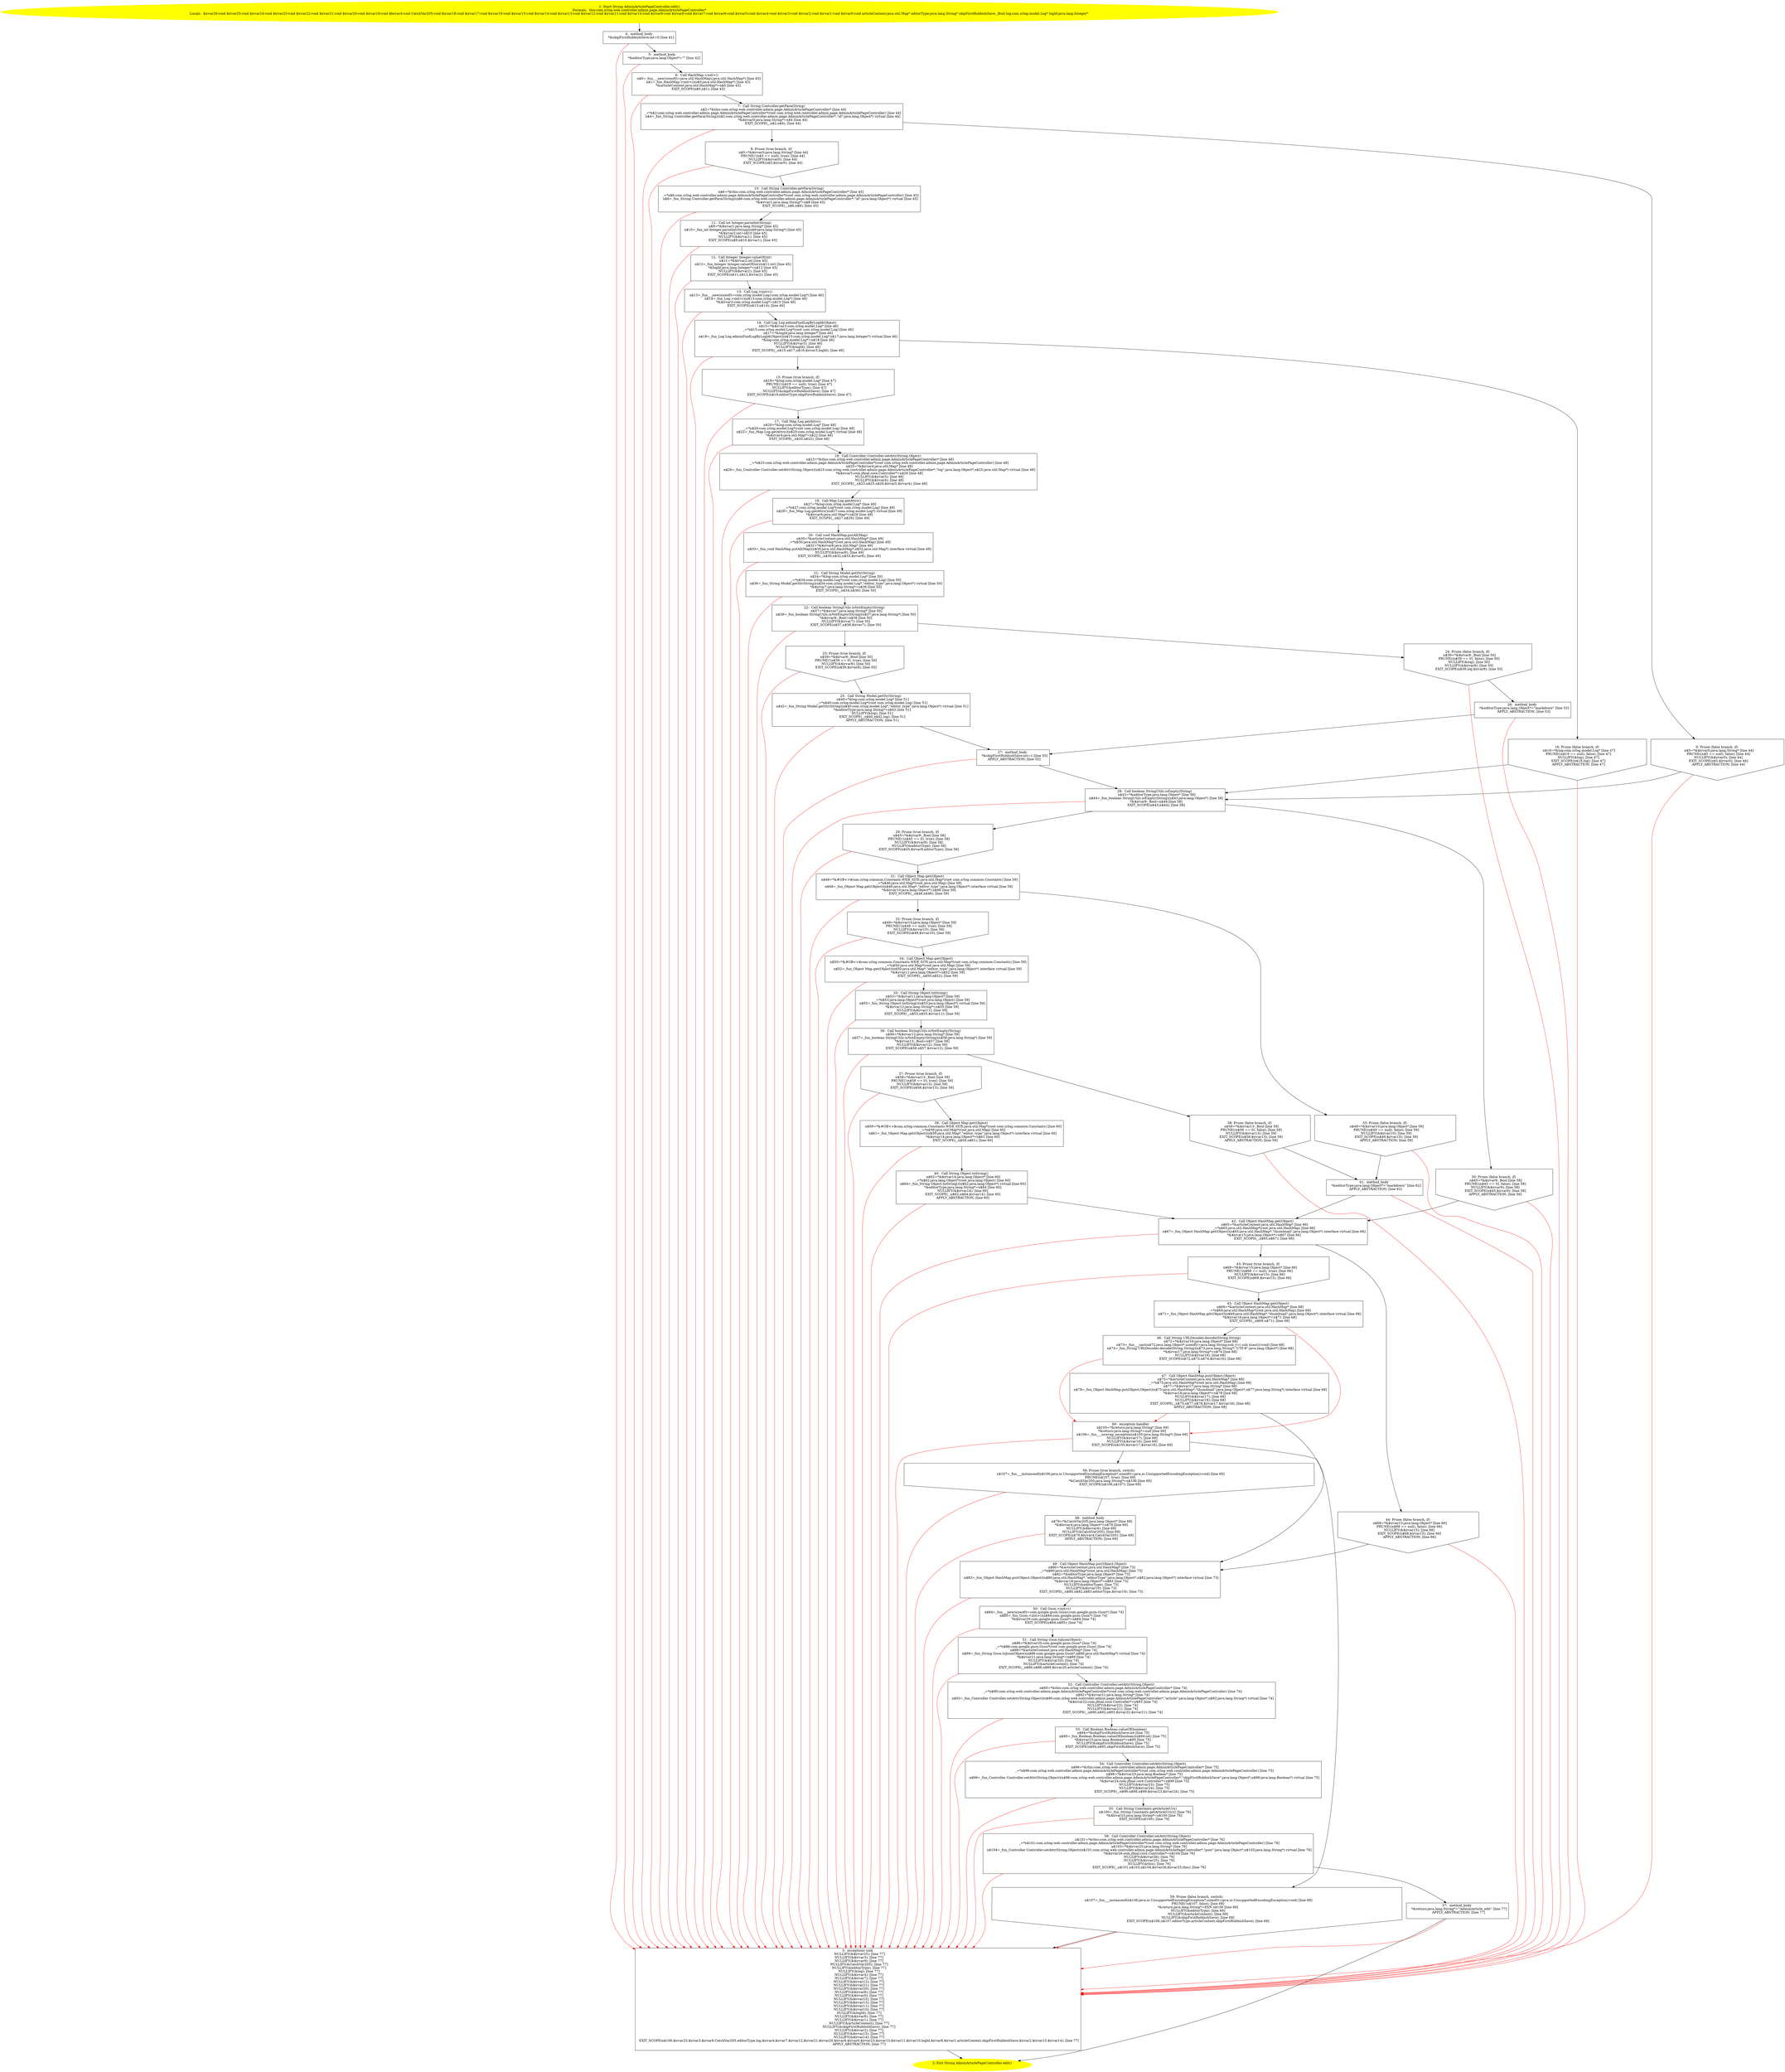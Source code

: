 /* @generated */
digraph cfg {
"com.zrlog.web.controller.admin.page.AdminArticlePageController.edit():java.lang.String.9cccdf09c19c6a0d26ef81f595278d9a_1" [label="1: Start String AdminArticlePageController.edit()\nFormals:  this:com.zrlog.web.controller.admin.page.AdminArticlePageController*\nLocals:  $irvar26:void $irvar25:void $irvar24:void $irvar23:void $irvar22:void $irvar21:void $irvar20:void $irvar19:void $bcvar4:void CatchVar205:void $irvar18:void $irvar17:void $irvar16:void $irvar15:void $irvar14:void $irvar13:void $irvar12:void $irvar11:void $irvar10:void $irvar9:void $irvar8:void $irvar7:void $irvar6:void $irvar5:void $irvar4:void $irvar3:void $irvar2:void $irvar1:void $irvar0:void articleContent:java.util.Map* editorType:java.lang.String* skipFirstRubbishSave:_Bool log:com.zrlog.model.Log* logId:java.lang.Integer* \n  " color=yellow style=filled]
	

	 "com.zrlog.web.controller.admin.page.AdminArticlePageController.edit():java.lang.String.9cccdf09c19c6a0d26ef81f595278d9a_1" -> "com.zrlog.web.controller.admin.page.AdminArticlePageController.edit():java.lang.String.9cccdf09c19c6a0d26ef81f595278d9a_4" ;
"com.zrlog.web.controller.admin.page.AdminArticlePageController.edit():java.lang.String.9cccdf09c19c6a0d26ef81f595278d9a_2" [label="2: Exit String AdminArticlePageController.edit() \n  " color=yellow style=filled]
	

"com.zrlog.web.controller.admin.page.AdminArticlePageController.edit():java.lang.String.9cccdf09c19c6a0d26ef81f595278d9a_3" [label="3:  exceptions sink \n   NULLIFY(&$irvar25); [line 77]\n  NULLIFY(&$irvar3); [line 77]\n  NULLIFY(&$irvar9); [line 77]\n  NULLIFY(&CatchVar205); [line 77]\n  NULLIFY(&editorType); [line 77]\n  NULLIFY(&log); [line 77]\n  NULLIFY(&$irvar4); [line 77]\n  NULLIFY(&$irvar7); [line 77]\n  NULLIFY(&$irvar12); [line 77]\n  NULLIFY(&$irvar21); [line 77]\n  NULLIFY(&$irvar20); [line 77]\n  NULLIFY(&$irvar6); [line 77]\n  NULLIFY(&$irvar0); [line 77]\n  NULLIFY(&$irvar23); [line 77]\n  NULLIFY(&$irvar13); [line 77]\n  NULLIFY(&$irvar11); [line 77]\n  NULLIFY(&$irvar10); [line 77]\n  NULLIFY(&logId); [line 77]\n  NULLIFY(&$irvar8); [line 77]\n  NULLIFY(&$irvar1); [line 77]\n  NULLIFY(&articleContent); [line 77]\n  NULLIFY(&skipFirstRubbishSave); [line 77]\n  NULLIFY(&$irvar2); [line 77]\n  NULLIFY(&$irvar15); [line 77]\n  NULLIFY(&$irvar14); [line 77]\n  EXIT_SCOPE(n$106,$irvar25,$irvar3,$irvar9,CatchVar205,editorType,log,$irvar4,$irvar7,$irvar12,$irvar21,$irvar20,$irvar6,$irvar0,$irvar23,$irvar13,$irvar11,$irvar10,logId,$irvar8,$irvar1,articleContent,skipFirstRubbishSave,$irvar2,$irvar15,$irvar14); [line 77]\n  APPLY_ABSTRACTION; [line 77]\n " shape="box"]
	

	 "com.zrlog.web.controller.admin.page.AdminArticlePageController.edit():java.lang.String.9cccdf09c19c6a0d26ef81f595278d9a_3" -> "com.zrlog.web.controller.admin.page.AdminArticlePageController.edit():java.lang.String.9cccdf09c19c6a0d26ef81f595278d9a_2" ;
"com.zrlog.web.controller.admin.page.AdminArticlePageController.edit():java.lang.String.9cccdf09c19c6a0d26ef81f595278d9a_4" [label="4:  method_body \n   *&skipFirstRubbishSave:int=0 [line 41]\n " shape="box"]
	

	 "com.zrlog.web.controller.admin.page.AdminArticlePageController.edit():java.lang.String.9cccdf09c19c6a0d26ef81f595278d9a_4" -> "com.zrlog.web.controller.admin.page.AdminArticlePageController.edit():java.lang.String.9cccdf09c19c6a0d26ef81f595278d9a_5" ;
	 "com.zrlog.web.controller.admin.page.AdminArticlePageController.edit():java.lang.String.9cccdf09c19c6a0d26ef81f595278d9a_4" -> "com.zrlog.web.controller.admin.page.AdminArticlePageController.edit():java.lang.String.9cccdf09c19c6a0d26ef81f595278d9a_3" [color="red" ];
"com.zrlog.web.controller.admin.page.AdminArticlePageController.edit():java.lang.String.9cccdf09c19c6a0d26ef81f595278d9a_5" [label="5:  method_body \n   *&editorType:java.lang.Object*=\"\" [line 42]\n " shape="box"]
	

	 "com.zrlog.web.controller.admin.page.AdminArticlePageController.edit():java.lang.String.9cccdf09c19c6a0d26ef81f595278d9a_5" -> "com.zrlog.web.controller.admin.page.AdminArticlePageController.edit():java.lang.String.9cccdf09c19c6a0d26ef81f595278d9a_6" ;
	 "com.zrlog.web.controller.admin.page.AdminArticlePageController.edit():java.lang.String.9cccdf09c19c6a0d26ef81f595278d9a_5" -> "com.zrlog.web.controller.admin.page.AdminArticlePageController.edit():java.lang.String.9cccdf09c19c6a0d26ef81f595278d9a_3" [color="red" ];
"com.zrlog.web.controller.admin.page.AdminArticlePageController.edit():java.lang.String.9cccdf09c19c6a0d26ef81f595278d9a_6" [label="6:  Call HashMap.<init>() \n   n$0=_fun___new(sizeof(t=java.util.HashMap):java.util.HashMap*) [line 43]\n  n$1=_fun_HashMap.<init>()(n$0:java.util.HashMap*) [line 43]\n  *&articleContent:java.util.HashMap*=n$0 [line 43]\n  EXIT_SCOPE(n$0,n$1); [line 43]\n " shape="box"]
	

	 "com.zrlog.web.controller.admin.page.AdminArticlePageController.edit():java.lang.String.9cccdf09c19c6a0d26ef81f595278d9a_6" -> "com.zrlog.web.controller.admin.page.AdminArticlePageController.edit():java.lang.String.9cccdf09c19c6a0d26ef81f595278d9a_7" ;
	 "com.zrlog.web.controller.admin.page.AdminArticlePageController.edit():java.lang.String.9cccdf09c19c6a0d26ef81f595278d9a_6" -> "com.zrlog.web.controller.admin.page.AdminArticlePageController.edit():java.lang.String.9cccdf09c19c6a0d26ef81f595278d9a_3" [color="red" ];
"com.zrlog.web.controller.admin.page.AdminArticlePageController.edit():java.lang.String.9cccdf09c19c6a0d26ef81f595278d9a_7" [label="7:  Call String Controller.getPara(String) \n   n$2=*&this:com.zrlog.web.controller.admin.page.AdminArticlePageController* [line 44]\n  _=*n$2:com.zrlog.web.controller.admin.page.AdminArticlePageController*(root com.zrlog.web.controller.admin.page.AdminArticlePageController) [line 44]\n  n$4=_fun_String Controller.getPara(String)(n$2:com.zrlog.web.controller.admin.page.AdminArticlePageController*,\"id\":java.lang.Object*) virtual [line 44]\n  *&$irvar0:java.lang.String*=n$4 [line 44]\n  EXIT_SCOPE(_,n$2,n$4); [line 44]\n " shape="box"]
	

	 "com.zrlog.web.controller.admin.page.AdminArticlePageController.edit():java.lang.String.9cccdf09c19c6a0d26ef81f595278d9a_7" -> "com.zrlog.web.controller.admin.page.AdminArticlePageController.edit():java.lang.String.9cccdf09c19c6a0d26ef81f595278d9a_8" ;
	 "com.zrlog.web.controller.admin.page.AdminArticlePageController.edit():java.lang.String.9cccdf09c19c6a0d26ef81f595278d9a_7" -> "com.zrlog.web.controller.admin.page.AdminArticlePageController.edit():java.lang.String.9cccdf09c19c6a0d26ef81f595278d9a_9" ;
	 "com.zrlog.web.controller.admin.page.AdminArticlePageController.edit():java.lang.String.9cccdf09c19c6a0d26ef81f595278d9a_7" -> "com.zrlog.web.controller.admin.page.AdminArticlePageController.edit():java.lang.String.9cccdf09c19c6a0d26ef81f595278d9a_3" [color="red" ];
"com.zrlog.web.controller.admin.page.AdminArticlePageController.edit():java.lang.String.9cccdf09c19c6a0d26ef81f595278d9a_8" [label="8: Prune (true branch, if) \n   n$5=*&$irvar0:java.lang.String* [line 44]\n  PRUNE(!(n$5 == null), true); [line 44]\n  NULLIFY(&$irvar0); [line 44]\n  EXIT_SCOPE(n$5,$irvar0); [line 44]\n " shape="invhouse"]
	

	 "com.zrlog.web.controller.admin.page.AdminArticlePageController.edit():java.lang.String.9cccdf09c19c6a0d26ef81f595278d9a_8" -> "com.zrlog.web.controller.admin.page.AdminArticlePageController.edit():java.lang.String.9cccdf09c19c6a0d26ef81f595278d9a_10" ;
	 "com.zrlog.web.controller.admin.page.AdminArticlePageController.edit():java.lang.String.9cccdf09c19c6a0d26ef81f595278d9a_8" -> "com.zrlog.web.controller.admin.page.AdminArticlePageController.edit():java.lang.String.9cccdf09c19c6a0d26ef81f595278d9a_3" [color="red" ];
"com.zrlog.web.controller.admin.page.AdminArticlePageController.edit():java.lang.String.9cccdf09c19c6a0d26ef81f595278d9a_9" [label="9: Prune (false branch, if) \n   n$5=*&$irvar0:java.lang.String* [line 44]\n  PRUNE((n$5 == null), false); [line 44]\n  NULLIFY(&$irvar0); [line 44]\n  EXIT_SCOPE(n$5,$irvar0); [line 44]\n  APPLY_ABSTRACTION; [line 44]\n " shape="invhouse"]
	

	 "com.zrlog.web.controller.admin.page.AdminArticlePageController.edit():java.lang.String.9cccdf09c19c6a0d26ef81f595278d9a_9" -> "com.zrlog.web.controller.admin.page.AdminArticlePageController.edit():java.lang.String.9cccdf09c19c6a0d26ef81f595278d9a_28" ;
	 "com.zrlog.web.controller.admin.page.AdminArticlePageController.edit():java.lang.String.9cccdf09c19c6a0d26ef81f595278d9a_9" -> "com.zrlog.web.controller.admin.page.AdminArticlePageController.edit():java.lang.String.9cccdf09c19c6a0d26ef81f595278d9a_3" [color="red" ];
"com.zrlog.web.controller.admin.page.AdminArticlePageController.edit():java.lang.String.9cccdf09c19c6a0d26ef81f595278d9a_10" [label="10:  Call String Controller.getPara(String) \n   n$6=*&this:com.zrlog.web.controller.admin.page.AdminArticlePageController* [line 45]\n  _=*n$6:com.zrlog.web.controller.admin.page.AdminArticlePageController*(root com.zrlog.web.controller.admin.page.AdminArticlePageController) [line 45]\n  n$8=_fun_String Controller.getPara(String)(n$6:com.zrlog.web.controller.admin.page.AdminArticlePageController*,\"id\":java.lang.Object*) virtual [line 45]\n  *&$irvar1:java.lang.String*=n$8 [line 45]\n  EXIT_SCOPE(_,n$6,n$8); [line 45]\n " shape="box"]
	

	 "com.zrlog.web.controller.admin.page.AdminArticlePageController.edit():java.lang.String.9cccdf09c19c6a0d26ef81f595278d9a_10" -> "com.zrlog.web.controller.admin.page.AdminArticlePageController.edit():java.lang.String.9cccdf09c19c6a0d26ef81f595278d9a_11" ;
	 "com.zrlog.web.controller.admin.page.AdminArticlePageController.edit():java.lang.String.9cccdf09c19c6a0d26ef81f595278d9a_10" -> "com.zrlog.web.controller.admin.page.AdminArticlePageController.edit():java.lang.String.9cccdf09c19c6a0d26ef81f595278d9a_3" [color="red" ];
"com.zrlog.web.controller.admin.page.AdminArticlePageController.edit():java.lang.String.9cccdf09c19c6a0d26ef81f595278d9a_11" [label="11:  Call int Integer.parseInt(String) \n   n$9=*&$irvar1:java.lang.String* [line 45]\n  n$10=_fun_int Integer.parseInt(String)(n$9:java.lang.String*) [line 45]\n  *&$irvar2:int=n$10 [line 45]\n  NULLIFY(&$irvar1); [line 45]\n  EXIT_SCOPE(n$9,n$10,$irvar1); [line 45]\n " shape="box"]
	

	 "com.zrlog.web.controller.admin.page.AdminArticlePageController.edit():java.lang.String.9cccdf09c19c6a0d26ef81f595278d9a_11" -> "com.zrlog.web.controller.admin.page.AdminArticlePageController.edit():java.lang.String.9cccdf09c19c6a0d26ef81f595278d9a_12" ;
	 "com.zrlog.web.controller.admin.page.AdminArticlePageController.edit():java.lang.String.9cccdf09c19c6a0d26ef81f595278d9a_11" -> "com.zrlog.web.controller.admin.page.AdminArticlePageController.edit():java.lang.String.9cccdf09c19c6a0d26ef81f595278d9a_3" [color="red" ];
"com.zrlog.web.controller.admin.page.AdminArticlePageController.edit():java.lang.String.9cccdf09c19c6a0d26ef81f595278d9a_12" [label="12:  Call Integer Integer.valueOf(int) \n   n$11=*&$irvar2:int [line 45]\n  n$12=_fun_Integer Integer.valueOf(int)(n$11:int) [line 45]\n  *&logId:java.lang.Integer*=n$12 [line 45]\n  NULLIFY(&$irvar2); [line 45]\n  EXIT_SCOPE(n$11,n$12,$irvar2); [line 45]\n " shape="box"]
	

	 "com.zrlog.web.controller.admin.page.AdminArticlePageController.edit():java.lang.String.9cccdf09c19c6a0d26ef81f595278d9a_12" -> "com.zrlog.web.controller.admin.page.AdminArticlePageController.edit():java.lang.String.9cccdf09c19c6a0d26ef81f595278d9a_13" ;
	 "com.zrlog.web.controller.admin.page.AdminArticlePageController.edit():java.lang.String.9cccdf09c19c6a0d26ef81f595278d9a_12" -> "com.zrlog.web.controller.admin.page.AdminArticlePageController.edit():java.lang.String.9cccdf09c19c6a0d26ef81f595278d9a_3" [color="red" ];
"com.zrlog.web.controller.admin.page.AdminArticlePageController.edit():java.lang.String.9cccdf09c19c6a0d26ef81f595278d9a_13" [label="13:  Call Log.<init>() \n   n$13=_fun___new(sizeof(t=com.zrlog.model.Log):com.zrlog.model.Log*) [line 46]\n  n$14=_fun_Log.<init>()(n$13:com.zrlog.model.Log*) [line 46]\n  *&$irvar3:com.zrlog.model.Log*=n$13 [line 46]\n  EXIT_SCOPE(n$13,n$14); [line 46]\n " shape="box"]
	

	 "com.zrlog.web.controller.admin.page.AdminArticlePageController.edit():java.lang.String.9cccdf09c19c6a0d26ef81f595278d9a_13" -> "com.zrlog.web.controller.admin.page.AdminArticlePageController.edit():java.lang.String.9cccdf09c19c6a0d26ef81f595278d9a_14" ;
	 "com.zrlog.web.controller.admin.page.AdminArticlePageController.edit():java.lang.String.9cccdf09c19c6a0d26ef81f595278d9a_13" -> "com.zrlog.web.controller.admin.page.AdminArticlePageController.edit():java.lang.String.9cccdf09c19c6a0d26ef81f595278d9a_3" [color="red" ];
"com.zrlog.web.controller.admin.page.AdminArticlePageController.edit():java.lang.String.9cccdf09c19c6a0d26ef81f595278d9a_14" [label="14:  Call Log Log.adminFindLogByLogId(Object) \n   n$15=*&$irvar3:com.zrlog.model.Log* [line 46]\n  _=*n$15:com.zrlog.model.Log*(root com.zrlog.model.Log) [line 46]\n  n$17=*&logId:java.lang.Integer* [line 46]\n  n$18=_fun_Log Log.adminFindLogByLogId(Object)(n$15:com.zrlog.model.Log*,n$17:java.lang.Integer*) virtual [line 46]\n  *&log:com.zrlog.model.Log*=n$18 [line 46]\n  NULLIFY(&$irvar3); [line 46]\n  NULLIFY(&logId); [line 46]\n  EXIT_SCOPE(_,n$15,n$17,n$18,$irvar3,logId); [line 46]\n " shape="box"]
	

	 "com.zrlog.web.controller.admin.page.AdminArticlePageController.edit():java.lang.String.9cccdf09c19c6a0d26ef81f595278d9a_14" -> "com.zrlog.web.controller.admin.page.AdminArticlePageController.edit():java.lang.String.9cccdf09c19c6a0d26ef81f595278d9a_15" ;
	 "com.zrlog.web.controller.admin.page.AdminArticlePageController.edit():java.lang.String.9cccdf09c19c6a0d26ef81f595278d9a_14" -> "com.zrlog.web.controller.admin.page.AdminArticlePageController.edit():java.lang.String.9cccdf09c19c6a0d26ef81f595278d9a_16" ;
	 "com.zrlog.web.controller.admin.page.AdminArticlePageController.edit():java.lang.String.9cccdf09c19c6a0d26ef81f595278d9a_14" -> "com.zrlog.web.controller.admin.page.AdminArticlePageController.edit():java.lang.String.9cccdf09c19c6a0d26ef81f595278d9a_3" [color="red" ];
"com.zrlog.web.controller.admin.page.AdminArticlePageController.edit():java.lang.String.9cccdf09c19c6a0d26ef81f595278d9a_15" [label="15: Prune (true branch, if) \n   n$19=*&log:com.zrlog.model.Log* [line 47]\n  PRUNE(!(n$19 == null), true); [line 47]\n  NULLIFY(&editorType); [line 47]\n  NULLIFY(&skipFirstRubbishSave); [line 47]\n  EXIT_SCOPE(n$19,editorType,skipFirstRubbishSave); [line 47]\n " shape="invhouse"]
	

	 "com.zrlog.web.controller.admin.page.AdminArticlePageController.edit():java.lang.String.9cccdf09c19c6a0d26ef81f595278d9a_15" -> "com.zrlog.web.controller.admin.page.AdminArticlePageController.edit():java.lang.String.9cccdf09c19c6a0d26ef81f595278d9a_17" ;
	 "com.zrlog.web.controller.admin.page.AdminArticlePageController.edit():java.lang.String.9cccdf09c19c6a0d26ef81f595278d9a_15" -> "com.zrlog.web.controller.admin.page.AdminArticlePageController.edit():java.lang.String.9cccdf09c19c6a0d26ef81f595278d9a_3" [color="red" ];
"com.zrlog.web.controller.admin.page.AdminArticlePageController.edit():java.lang.String.9cccdf09c19c6a0d26ef81f595278d9a_16" [label="16: Prune (false branch, if) \n   n$19=*&log:com.zrlog.model.Log* [line 47]\n  PRUNE((n$19 == null), false); [line 47]\n  NULLIFY(&log); [line 47]\n  EXIT_SCOPE(n$19,log); [line 47]\n  APPLY_ABSTRACTION; [line 47]\n " shape="invhouse"]
	

	 "com.zrlog.web.controller.admin.page.AdminArticlePageController.edit():java.lang.String.9cccdf09c19c6a0d26ef81f595278d9a_16" -> "com.zrlog.web.controller.admin.page.AdminArticlePageController.edit():java.lang.String.9cccdf09c19c6a0d26ef81f595278d9a_28" ;
	 "com.zrlog.web.controller.admin.page.AdminArticlePageController.edit():java.lang.String.9cccdf09c19c6a0d26ef81f595278d9a_16" -> "com.zrlog.web.controller.admin.page.AdminArticlePageController.edit():java.lang.String.9cccdf09c19c6a0d26ef81f595278d9a_3" [color="red" ];
"com.zrlog.web.controller.admin.page.AdminArticlePageController.edit():java.lang.String.9cccdf09c19c6a0d26ef81f595278d9a_17" [label="17:  Call Map Log.getAttrs() \n   n$20=*&log:com.zrlog.model.Log* [line 48]\n  _=*n$20:com.zrlog.model.Log*(root com.zrlog.model.Log) [line 48]\n  n$22=_fun_Map Log.getAttrs()(n$20:com.zrlog.model.Log*) virtual [line 48]\n  *&$irvar4:java.util.Map*=n$22 [line 48]\n  EXIT_SCOPE(_,n$20,n$22); [line 48]\n " shape="box"]
	

	 "com.zrlog.web.controller.admin.page.AdminArticlePageController.edit():java.lang.String.9cccdf09c19c6a0d26ef81f595278d9a_17" -> "com.zrlog.web.controller.admin.page.AdminArticlePageController.edit():java.lang.String.9cccdf09c19c6a0d26ef81f595278d9a_18" ;
	 "com.zrlog.web.controller.admin.page.AdminArticlePageController.edit():java.lang.String.9cccdf09c19c6a0d26ef81f595278d9a_17" -> "com.zrlog.web.controller.admin.page.AdminArticlePageController.edit():java.lang.String.9cccdf09c19c6a0d26ef81f595278d9a_3" [color="red" ];
"com.zrlog.web.controller.admin.page.AdminArticlePageController.edit():java.lang.String.9cccdf09c19c6a0d26ef81f595278d9a_18" [label="18:  Call Controller Controller.setAttr(String,Object) \n   n$23=*&this:com.zrlog.web.controller.admin.page.AdminArticlePageController* [line 48]\n  _=*n$23:com.zrlog.web.controller.admin.page.AdminArticlePageController*(root com.zrlog.web.controller.admin.page.AdminArticlePageController) [line 48]\n  n$25=*&$irvar4:java.util.Map* [line 48]\n  n$26=_fun_Controller Controller.setAttr(String,Object)(n$23:com.zrlog.web.controller.admin.page.AdminArticlePageController*,\"log\":java.lang.Object*,n$25:java.util.Map*) virtual [line 48]\n  *&$irvar5:com.jfinal.core.Controller*=n$26 [line 48]\n  NULLIFY(&$irvar5); [line 48]\n  NULLIFY(&$irvar4); [line 48]\n  EXIT_SCOPE(_,n$23,n$25,n$26,$irvar5,$irvar4); [line 48]\n " shape="box"]
	

	 "com.zrlog.web.controller.admin.page.AdminArticlePageController.edit():java.lang.String.9cccdf09c19c6a0d26ef81f595278d9a_18" -> "com.zrlog.web.controller.admin.page.AdminArticlePageController.edit():java.lang.String.9cccdf09c19c6a0d26ef81f595278d9a_19" ;
	 "com.zrlog.web.controller.admin.page.AdminArticlePageController.edit():java.lang.String.9cccdf09c19c6a0d26ef81f595278d9a_18" -> "com.zrlog.web.controller.admin.page.AdminArticlePageController.edit():java.lang.String.9cccdf09c19c6a0d26ef81f595278d9a_3" [color="red" ];
"com.zrlog.web.controller.admin.page.AdminArticlePageController.edit():java.lang.String.9cccdf09c19c6a0d26ef81f595278d9a_19" [label="19:  Call Map Log.getAttrs() \n   n$27=*&log:com.zrlog.model.Log* [line 49]\n  _=*n$27:com.zrlog.model.Log*(root com.zrlog.model.Log) [line 49]\n  n$29=_fun_Map Log.getAttrs()(n$27:com.zrlog.model.Log*) virtual [line 49]\n  *&$irvar6:java.util.Map*=n$29 [line 49]\n  EXIT_SCOPE(_,n$27,n$29); [line 49]\n " shape="box"]
	

	 "com.zrlog.web.controller.admin.page.AdminArticlePageController.edit():java.lang.String.9cccdf09c19c6a0d26ef81f595278d9a_19" -> "com.zrlog.web.controller.admin.page.AdminArticlePageController.edit():java.lang.String.9cccdf09c19c6a0d26ef81f595278d9a_20" ;
	 "com.zrlog.web.controller.admin.page.AdminArticlePageController.edit():java.lang.String.9cccdf09c19c6a0d26ef81f595278d9a_19" -> "com.zrlog.web.controller.admin.page.AdminArticlePageController.edit():java.lang.String.9cccdf09c19c6a0d26ef81f595278d9a_3" [color="red" ];
"com.zrlog.web.controller.admin.page.AdminArticlePageController.edit():java.lang.String.9cccdf09c19c6a0d26ef81f595278d9a_20" [label="20:  Call void HashMap.putAll(Map) \n   n$30=*&articleContent:java.util.HashMap* [line 49]\n  _=*n$30:java.util.HashMap*(root java.util.HashMap) [line 49]\n  n$32=*&$irvar6:java.util.Map* [line 49]\n  n$33=_fun_void HashMap.putAll(Map)(n$30:java.util.HashMap*,n$32:java.util.Map*) interface virtual [line 49]\n  NULLIFY(&$irvar6); [line 49]\n  EXIT_SCOPE(_,n$30,n$32,n$33,$irvar6); [line 49]\n " shape="box"]
	

	 "com.zrlog.web.controller.admin.page.AdminArticlePageController.edit():java.lang.String.9cccdf09c19c6a0d26ef81f595278d9a_20" -> "com.zrlog.web.controller.admin.page.AdminArticlePageController.edit():java.lang.String.9cccdf09c19c6a0d26ef81f595278d9a_21" ;
	 "com.zrlog.web.controller.admin.page.AdminArticlePageController.edit():java.lang.String.9cccdf09c19c6a0d26ef81f595278d9a_20" -> "com.zrlog.web.controller.admin.page.AdminArticlePageController.edit():java.lang.String.9cccdf09c19c6a0d26ef81f595278d9a_3" [color="red" ];
"com.zrlog.web.controller.admin.page.AdminArticlePageController.edit():java.lang.String.9cccdf09c19c6a0d26ef81f595278d9a_21" [label="21:  Call String Model.getStr(String) \n   n$34=*&log:com.zrlog.model.Log* [line 50]\n  _=*n$34:com.zrlog.model.Log*(root com.zrlog.model.Log) [line 50]\n  n$36=_fun_String Model.getStr(String)(n$34:com.zrlog.model.Log*,\"editor_type\":java.lang.Object*) virtual [line 50]\n  *&$irvar7:java.lang.String*=n$36 [line 50]\n  EXIT_SCOPE(_,n$34,n$36); [line 50]\n " shape="box"]
	

	 "com.zrlog.web.controller.admin.page.AdminArticlePageController.edit():java.lang.String.9cccdf09c19c6a0d26ef81f595278d9a_21" -> "com.zrlog.web.controller.admin.page.AdminArticlePageController.edit():java.lang.String.9cccdf09c19c6a0d26ef81f595278d9a_22" ;
	 "com.zrlog.web.controller.admin.page.AdminArticlePageController.edit():java.lang.String.9cccdf09c19c6a0d26ef81f595278d9a_21" -> "com.zrlog.web.controller.admin.page.AdminArticlePageController.edit():java.lang.String.9cccdf09c19c6a0d26ef81f595278d9a_3" [color="red" ];
"com.zrlog.web.controller.admin.page.AdminArticlePageController.edit():java.lang.String.9cccdf09c19c6a0d26ef81f595278d9a_22" [label="22:  Call boolean StringUtils.isNotEmpty(String) \n   n$37=*&$irvar7:java.lang.String* [line 50]\n  n$38=_fun_boolean StringUtils.isNotEmpty(String)(n$37:java.lang.String*) [line 50]\n  *&$irvar8:_Bool=n$38 [line 50]\n  NULLIFY(&$irvar7); [line 50]\n  EXIT_SCOPE(n$37,n$38,$irvar7); [line 50]\n " shape="box"]
	

	 "com.zrlog.web.controller.admin.page.AdminArticlePageController.edit():java.lang.String.9cccdf09c19c6a0d26ef81f595278d9a_22" -> "com.zrlog.web.controller.admin.page.AdminArticlePageController.edit():java.lang.String.9cccdf09c19c6a0d26ef81f595278d9a_23" ;
	 "com.zrlog.web.controller.admin.page.AdminArticlePageController.edit():java.lang.String.9cccdf09c19c6a0d26ef81f595278d9a_22" -> "com.zrlog.web.controller.admin.page.AdminArticlePageController.edit():java.lang.String.9cccdf09c19c6a0d26ef81f595278d9a_24" ;
	 "com.zrlog.web.controller.admin.page.AdminArticlePageController.edit():java.lang.String.9cccdf09c19c6a0d26ef81f595278d9a_22" -> "com.zrlog.web.controller.admin.page.AdminArticlePageController.edit():java.lang.String.9cccdf09c19c6a0d26ef81f595278d9a_3" [color="red" ];
"com.zrlog.web.controller.admin.page.AdminArticlePageController.edit():java.lang.String.9cccdf09c19c6a0d26ef81f595278d9a_23" [label="23: Prune (true branch, if) \n   n$39=*&$irvar8:_Bool [line 50]\n  PRUNE(!(n$39 == 0), true); [line 50]\n  NULLIFY(&$irvar8); [line 50]\n  EXIT_SCOPE(n$39,$irvar8); [line 50]\n " shape="invhouse"]
	

	 "com.zrlog.web.controller.admin.page.AdminArticlePageController.edit():java.lang.String.9cccdf09c19c6a0d26ef81f595278d9a_23" -> "com.zrlog.web.controller.admin.page.AdminArticlePageController.edit():java.lang.String.9cccdf09c19c6a0d26ef81f595278d9a_25" ;
	 "com.zrlog.web.controller.admin.page.AdminArticlePageController.edit():java.lang.String.9cccdf09c19c6a0d26ef81f595278d9a_23" -> "com.zrlog.web.controller.admin.page.AdminArticlePageController.edit():java.lang.String.9cccdf09c19c6a0d26ef81f595278d9a_3" [color="red" ];
"com.zrlog.web.controller.admin.page.AdminArticlePageController.edit():java.lang.String.9cccdf09c19c6a0d26ef81f595278d9a_24" [label="24: Prune (false branch, if) \n   n$39=*&$irvar8:_Bool [line 50]\n  PRUNE((n$39 == 0), false); [line 50]\n  NULLIFY(&log); [line 50]\n  NULLIFY(&$irvar8); [line 50]\n  EXIT_SCOPE(n$39,log,$irvar8); [line 50]\n " shape="invhouse"]
	

	 "com.zrlog.web.controller.admin.page.AdminArticlePageController.edit():java.lang.String.9cccdf09c19c6a0d26ef81f595278d9a_24" -> "com.zrlog.web.controller.admin.page.AdminArticlePageController.edit():java.lang.String.9cccdf09c19c6a0d26ef81f595278d9a_26" ;
	 "com.zrlog.web.controller.admin.page.AdminArticlePageController.edit():java.lang.String.9cccdf09c19c6a0d26ef81f595278d9a_24" -> "com.zrlog.web.controller.admin.page.AdminArticlePageController.edit():java.lang.String.9cccdf09c19c6a0d26ef81f595278d9a_3" [color="red" ];
"com.zrlog.web.controller.admin.page.AdminArticlePageController.edit():java.lang.String.9cccdf09c19c6a0d26ef81f595278d9a_25" [label="25:  Call String Model.getStr(String) \n   n$40=*&log:com.zrlog.model.Log* [line 51]\n  _=*n$40:com.zrlog.model.Log*(root com.zrlog.model.Log) [line 51]\n  n$42=_fun_String Model.getStr(String)(n$40:com.zrlog.model.Log*,\"editor_type\":java.lang.Object*) virtual [line 51]\n  *&editorType:java.lang.String*=n$42 [line 51]\n  NULLIFY(&log); [line 51]\n  EXIT_SCOPE(_,n$40,n$42,log); [line 51]\n  APPLY_ABSTRACTION; [line 51]\n " shape="box"]
	

	 "com.zrlog.web.controller.admin.page.AdminArticlePageController.edit():java.lang.String.9cccdf09c19c6a0d26ef81f595278d9a_25" -> "com.zrlog.web.controller.admin.page.AdminArticlePageController.edit():java.lang.String.9cccdf09c19c6a0d26ef81f595278d9a_27" ;
	 "com.zrlog.web.controller.admin.page.AdminArticlePageController.edit():java.lang.String.9cccdf09c19c6a0d26ef81f595278d9a_25" -> "com.zrlog.web.controller.admin.page.AdminArticlePageController.edit():java.lang.String.9cccdf09c19c6a0d26ef81f595278d9a_3" [color="red" ];
"com.zrlog.web.controller.admin.page.AdminArticlePageController.edit():java.lang.String.9cccdf09c19c6a0d26ef81f595278d9a_26" [label="26:  method_body \n   *&editorType:java.lang.Object*=\"markdown\" [line 53]\n  APPLY_ABSTRACTION; [line 53]\n " shape="box"]
	

	 "com.zrlog.web.controller.admin.page.AdminArticlePageController.edit():java.lang.String.9cccdf09c19c6a0d26ef81f595278d9a_26" -> "com.zrlog.web.controller.admin.page.AdminArticlePageController.edit():java.lang.String.9cccdf09c19c6a0d26ef81f595278d9a_27" ;
	 "com.zrlog.web.controller.admin.page.AdminArticlePageController.edit():java.lang.String.9cccdf09c19c6a0d26ef81f595278d9a_26" -> "com.zrlog.web.controller.admin.page.AdminArticlePageController.edit():java.lang.String.9cccdf09c19c6a0d26ef81f595278d9a_3" [color="red" ];
"com.zrlog.web.controller.admin.page.AdminArticlePageController.edit():java.lang.String.9cccdf09c19c6a0d26ef81f595278d9a_27" [label="27:  method_body \n   *&skipFirstRubbishSave:int=1 [line 55]\n  APPLY_ABSTRACTION; [line 55]\n " shape="box"]
	

	 "com.zrlog.web.controller.admin.page.AdminArticlePageController.edit():java.lang.String.9cccdf09c19c6a0d26ef81f595278d9a_27" -> "com.zrlog.web.controller.admin.page.AdminArticlePageController.edit():java.lang.String.9cccdf09c19c6a0d26ef81f595278d9a_28" ;
	 "com.zrlog.web.controller.admin.page.AdminArticlePageController.edit():java.lang.String.9cccdf09c19c6a0d26ef81f595278d9a_27" -> "com.zrlog.web.controller.admin.page.AdminArticlePageController.edit():java.lang.String.9cccdf09c19c6a0d26ef81f595278d9a_3" [color="red" ];
"com.zrlog.web.controller.admin.page.AdminArticlePageController.edit():java.lang.String.9cccdf09c19c6a0d26ef81f595278d9a_28" [label="28:  Call boolean StringUtils.isEmpty(String) \n   n$43=*&editorType:java.lang.Object* [line 58]\n  n$44=_fun_boolean StringUtils.isEmpty(String)(n$43:java.lang.Object*) [line 58]\n  *&$irvar9:_Bool=n$44 [line 58]\n  EXIT_SCOPE(n$43,n$44); [line 58]\n " shape="box"]
	

	 "com.zrlog.web.controller.admin.page.AdminArticlePageController.edit():java.lang.String.9cccdf09c19c6a0d26ef81f595278d9a_28" -> "com.zrlog.web.controller.admin.page.AdminArticlePageController.edit():java.lang.String.9cccdf09c19c6a0d26ef81f595278d9a_29" ;
	 "com.zrlog.web.controller.admin.page.AdminArticlePageController.edit():java.lang.String.9cccdf09c19c6a0d26ef81f595278d9a_28" -> "com.zrlog.web.controller.admin.page.AdminArticlePageController.edit():java.lang.String.9cccdf09c19c6a0d26ef81f595278d9a_30" ;
	 "com.zrlog.web.controller.admin.page.AdminArticlePageController.edit():java.lang.String.9cccdf09c19c6a0d26ef81f595278d9a_28" -> "com.zrlog.web.controller.admin.page.AdminArticlePageController.edit():java.lang.String.9cccdf09c19c6a0d26ef81f595278d9a_3" [color="red" ];
"com.zrlog.web.controller.admin.page.AdminArticlePageController.edit():java.lang.String.9cccdf09c19c6a0d26ef81f595278d9a_29" [label="29: Prune (true branch, if) \n   n$45=*&$irvar9:_Bool [line 58]\n  PRUNE(!(n$45 == 0), true); [line 58]\n  NULLIFY(&$irvar9); [line 58]\n  NULLIFY(&editorType); [line 58]\n  EXIT_SCOPE(n$45,$irvar9,editorType); [line 58]\n " shape="invhouse"]
	

	 "com.zrlog.web.controller.admin.page.AdminArticlePageController.edit():java.lang.String.9cccdf09c19c6a0d26ef81f595278d9a_29" -> "com.zrlog.web.controller.admin.page.AdminArticlePageController.edit():java.lang.String.9cccdf09c19c6a0d26ef81f595278d9a_31" ;
	 "com.zrlog.web.controller.admin.page.AdminArticlePageController.edit():java.lang.String.9cccdf09c19c6a0d26ef81f595278d9a_29" -> "com.zrlog.web.controller.admin.page.AdminArticlePageController.edit():java.lang.String.9cccdf09c19c6a0d26ef81f595278d9a_3" [color="red" ];
"com.zrlog.web.controller.admin.page.AdminArticlePageController.edit():java.lang.String.9cccdf09c19c6a0d26ef81f595278d9a_30" [label="30: Prune (false branch, if) \n   n$45=*&$irvar9:_Bool [line 58]\n  PRUNE((n$45 == 0), false); [line 58]\n  NULLIFY(&$irvar9); [line 58]\n  EXIT_SCOPE(n$45,$irvar9); [line 58]\n  APPLY_ABSTRACTION; [line 58]\n " shape="invhouse"]
	

	 "com.zrlog.web.controller.admin.page.AdminArticlePageController.edit():java.lang.String.9cccdf09c19c6a0d26ef81f595278d9a_30" -> "com.zrlog.web.controller.admin.page.AdminArticlePageController.edit():java.lang.String.9cccdf09c19c6a0d26ef81f595278d9a_42" ;
	 "com.zrlog.web.controller.admin.page.AdminArticlePageController.edit():java.lang.String.9cccdf09c19c6a0d26ef81f595278d9a_30" -> "com.zrlog.web.controller.admin.page.AdminArticlePageController.edit():java.lang.String.9cccdf09c19c6a0d26ef81f595278d9a_3" [color="red" ];
"com.zrlog.web.controller.admin.page.AdminArticlePageController.edit():java.lang.String.9cccdf09c19c6a0d26ef81f595278d9a_31" [label="31:  Call Object Map.get(Object) \n   n$46=*&#GB<>$com.zrlog.common.Constants.WEB_SITE:java.util.Map*(root com.zrlog.common.Constants) [line 59]\n  _=*n$46:java.util.Map*(root java.util.Map) [line 59]\n  n$48=_fun_Object Map.get(Object)(n$46:java.util.Map*,\"editor_type\":java.lang.Object*) interface virtual [line 59]\n  *&$irvar10:java.lang.Object*=n$48 [line 59]\n  EXIT_SCOPE(_,n$46,n$48); [line 59]\n " shape="box"]
	

	 "com.zrlog.web.controller.admin.page.AdminArticlePageController.edit():java.lang.String.9cccdf09c19c6a0d26ef81f595278d9a_31" -> "com.zrlog.web.controller.admin.page.AdminArticlePageController.edit():java.lang.String.9cccdf09c19c6a0d26ef81f595278d9a_32" ;
	 "com.zrlog.web.controller.admin.page.AdminArticlePageController.edit():java.lang.String.9cccdf09c19c6a0d26ef81f595278d9a_31" -> "com.zrlog.web.controller.admin.page.AdminArticlePageController.edit():java.lang.String.9cccdf09c19c6a0d26ef81f595278d9a_33" ;
	 "com.zrlog.web.controller.admin.page.AdminArticlePageController.edit():java.lang.String.9cccdf09c19c6a0d26ef81f595278d9a_31" -> "com.zrlog.web.controller.admin.page.AdminArticlePageController.edit():java.lang.String.9cccdf09c19c6a0d26ef81f595278d9a_3" [color="red" ];
"com.zrlog.web.controller.admin.page.AdminArticlePageController.edit():java.lang.String.9cccdf09c19c6a0d26ef81f595278d9a_32" [label="32: Prune (true branch, if) \n   n$49=*&$irvar10:java.lang.Object* [line 59]\n  PRUNE(!(n$49 == null), true); [line 59]\n  NULLIFY(&$irvar10); [line 59]\n  EXIT_SCOPE(n$49,$irvar10); [line 59]\n " shape="invhouse"]
	

	 "com.zrlog.web.controller.admin.page.AdminArticlePageController.edit():java.lang.String.9cccdf09c19c6a0d26ef81f595278d9a_32" -> "com.zrlog.web.controller.admin.page.AdminArticlePageController.edit():java.lang.String.9cccdf09c19c6a0d26ef81f595278d9a_34" ;
	 "com.zrlog.web.controller.admin.page.AdminArticlePageController.edit():java.lang.String.9cccdf09c19c6a0d26ef81f595278d9a_32" -> "com.zrlog.web.controller.admin.page.AdminArticlePageController.edit():java.lang.String.9cccdf09c19c6a0d26ef81f595278d9a_3" [color="red" ];
"com.zrlog.web.controller.admin.page.AdminArticlePageController.edit():java.lang.String.9cccdf09c19c6a0d26ef81f595278d9a_33" [label="33: Prune (false branch, if) \n   n$49=*&$irvar10:java.lang.Object* [line 59]\n  PRUNE((n$49 == null), false); [line 59]\n  NULLIFY(&$irvar10); [line 59]\n  EXIT_SCOPE(n$49,$irvar10); [line 59]\n  APPLY_ABSTRACTION; [line 59]\n " shape="invhouse"]
	

	 "com.zrlog.web.controller.admin.page.AdminArticlePageController.edit():java.lang.String.9cccdf09c19c6a0d26ef81f595278d9a_33" -> "com.zrlog.web.controller.admin.page.AdminArticlePageController.edit():java.lang.String.9cccdf09c19c6a0d26ef81f595278d9a_41" ;
	 "com.zrlog.web.controller.admin.page.AdminArticlePageController.edit():java.lang.String.9cccdf09c19c6a0d26ef81f595278d9a_33" -> "com.zrlog.web.controller.admin.page.AdminArticlePageController.edit():java.lang.String.9cccdf09c19c6a0d26ef81f595278d9a_3" [color="red" ];
"com.zrlog.web.controller.admin.page.AdminArticlePageController.edit():java.lang.String.9cccdf09c19c6a0d26ef81f595278d9a_34" [label="34:  Call Object Map.get(Object) \n   n$50=*&#GB<>$com.zrlog.common.Constants.WEB_SITE:java.util.Map*(root com.zrlog.common.Constants) [line 59]\n  _=*n$50:java.util.Map*(root java.util.Map) [line 59]\n  n$52=_fun_Object Map.get(Object)(n$50:java.util.Map*,\"editor_type\":java.lang.Object*) interface virtual [line 59]\n  *&$irvar11:java.lang.Object*=n$52 [line 59]\n  EXIT_SCOPE(_,n$50,n$52); [line 59]\n " shape="box"]
	

	 "com.zrlog.web.controller.admin.page.AdminArticlePageController.edit():java.lang.String.9cccdf09c19c6a0d26ef81f595278d9a_34" -> "com.zrlog.web.controller.admin.page.AdminArticlePageController.edit():java.lang.String.9cccdf09c19c6a0d26ef81f595278d9a_35" ;
	 "com.zrlog.web.controller.admin.page.AdminArticlePageController.edit():java.lang.String.9cccdf09c19c6a0d26ef81f595278d9a_34" -> "com.zrlog.web.controller.admin.page.AdminArticlePageController.edit():java.lang.String.9cccdf09c19c6a0d26ef81f595278d9a_3" [color="red" ];
"com.zrlog.web.controller.admin.page.AdminArticlePageController.edit():java.lang.String.9cccdf09c19c6a0d26ef81f595278d9a_35" [label="35:  Call String Object.toString() \n   n$53=*&$irvar11:java.lang.Object* [line 59]\n  _=*n$53:java.lang.Object*(root java.lang.Object) [line 59]\n  n$55=_fun_String Object.toString()(n$53:java.lang.Object*) virtual [line 59]\n  *&$irvar12:java.lang.String*=n$55 [line 59]\n  NULLIFY(&$irvar11); [line 59]\n  EXIT_SCOPE(_,n$53,n$55,$irvar11); [line 59]\n " shape="box"]
	

	 "com.zrlog.web.controller.admin.page.AdminArticlePageController.edit():java.lang.String.9cccdf09c19c6a0d26ef81f595278d9a_35" -> "com.zrlog.web.controller.admin.page.AdminArticlePageController.edit():java.lang.String.9cccdf09c19c6a0d26ef81f595278d9a_36" ;
	 "com.zrlog.web.controller.admin.page.AdminArticlePageController.edit():java.lang.String.9cccdf09c19c6a0d26ef81f595278d9a_35" -> "com.zrlog.web.controller.admin.page.AdminArticlePageController.edit():java.lang.String.9cccdf09c19c6a0d26ef81f595278d9a_3" [color="red" ];
"com.zrlog.web.controller.admin.page.AdminArticlePageController.edit():java.lang.String.9cccdf09c19c6a0d26ef81f595278d9a_36" [label="36:  Call boolean StringUtils.isNotEmpty(String) \n   n$56=*&$irvar12:java.lang.String* [line 59]\n  n$57=_fun_boolean StringUtils.isNotEmpty(String)(n$56:java.lang.String*) [line 59]\n  *&$irvar13:_Bool=n$57 [line 59]\n  NULLIFY(&$irvar12); [line 59]\n  EXIT_SCOPE(n$56,n$57,$irvar12); [line 59]\n " shape="box"]
	

	 "com.zrlog.web.controller.admin.page.AdminArticlePageController.edit():java.lang.String.9cccdf09c19c6a0d26ef81f595278d9a_36" -> "com.zrlog.web.controller.admin.page.AdminArticlePageController.edit():java.lang.String.9cccdf09c19c6a0d26ef81f595278d9a_37" ;
	 "com.zrlog.web.controller.admin.page.AdminArticlePageController.edit():java.lang.String.9cccdf09c19c6a0d26ef81f595278d9a_36" -> "com.zrlog.web.controller.admin.page.AdminArticlePageController.edit():java.lang.String.9cccdf09c19c6a0d26ef81f595278d9a_38" ;
	 "com.zrlog.web.controller.admin.page.AdminArticlePageController.edit():java.lang.String.9cccdf09c19c6a0d26ef81f595278d9a_36" -> "com.zrlog.web.controller.admin.page.AdminArticlePageController.edit():java.lang.String.9cccdf09c19c6a0d26ef81f595278d9a_3" [color="red" ];
"com.zrlog.web.controller.admin.page.AdminArticlePageController.edit():java.lang.String.9cccdf09c19c6a0d26ef81f595278d9a_37" [label="37: Prune (true branch, if) \n   n$58=*&$irvar13:_Bool [line 59]\n  PRUNE(!(n$58 == 0), true); [line 59]\n  NULLIFY(&$irvar13); [line 59]\n  EXIT_SCOPE(n$58,$irvar13); [line 59]\n " shape="invhouse"]
	

	 "com.zrlog.web.controller.admin.page.AdminArticlePageController.edit():java.lang.String.9cccdf09c19c6a0d26ef81f595278d9a_37" -> "com.zrlog.web.controller.admin.page.AdminArticlePageController.edit():java.lang.String.9cccdf09c19c6a0d26ef81f595278d9a_39" ;
	 "com.zrlog.web.controller.admin.page.AdminArticlePageController.edit():java.lang.String.9cccdf09c19c6a0d26ef81f595278d9a_37" -> "com.zrlog.web.controller.admin.page.AdminArticlePageController.edit():java.lang.String.9cccdf09c19c6a0d26ef81f595278d9a_3" [color="red" ];
"com.zrlog.web.controller.admin.page.AdminArticlePageController.edit():java.lang.String.9cccdf09c19c6a0d26ef81f595278d9a_38" [label="38: Prune (false branch, if) \n   n$58=*&$irvar13:_Bool [line 59]\n  PRUNE((n$58 == 0), false); [line 59]\n  NULLIFY(&$irvar13); [line 59]\n  EXIT_SCOPE(n$58,$irvar13); [line 59]\n  APPLY_ABSTRACTION; [line 59]\n " shape="invhouse"]
	

	 "com.zrlog.web.controller.admin.page.AdminArticlePageController.edit():java.lang.String.9cccdf09c19c6a0d26ef81f595278d9a_38" -> "com.zrlog.web.controller.admin.page.AdminArticlePageController.edit():java.lang.String.9cccdf09c19c6a0d26ef81f595278d9a_41" ;
	 "com.zrlog.web.controller.admin.page.AdminArticlePageController.edit():java.lang.String.9cccdf09c19c6a0d26ef81f595278d9a_38" -> "com.zrlog.web.controller.admin.page.AdminArticlePageController.edit():java.lang.String.9cccdf09c19c6a0d26ef81f595278d9a_3" [color="red" ];
"com.zrlog.web.controller.admin.page.AdminArticlePageController.edit():java.lang.String.9cccdf09c19c6a0d26ef81f595278d9a_39" [label="39:  Call Object Map.get(Object) \n   n$59=*&#GB<>$com.zrlog.common.Constants.WEB_SITE:java.util.Map*(root com.zrlog.common.Constants) [line 60]\n  _=*n$59:java.util.Map*(root java.util.Map) [line 60]\n  n$61=_fun_Object Map.get(Object)(n$59:java.util.Map*,\"editor_type\":java.lang.Object*) interface virtual [line 60]\n  *&$irvar14:java.lang.Object*=n$61 [line 60]\n  EXIT_SCOPE(_,n$59,n$61); [line 60]\n " shape="box"]
	

	 "com.zrlog.web.controller.admin.page.AdminArticlePageController.edit():java.lang.String.9cccdf09c19c6a0d26ef81f595278d9a_39" -> "com.zrlog.web.controller.admin.page.AdminArticlePageController.edit():java.lang.String.9cccdf09c19c6a0d26ef81f595278d9a_40" ;
	 "com.zrlog.web.controller.admin.page.AdminArticlePageController.edit():java.lang.String.9cccdf09c19c6a0d26ef81f595278d9a_39" -> "com.zrlog.web.controller.admin.page.AdminArticlePageController.edit():java.lang.String.9cccdf09c19c6a0d26ef81f595278d9a_3" [color="red" ];
"com.zrlog.web.controller.admin.page.AdminArticlePageController.edit():java.lang.String.9cccdf09c19c6a0d26ef81f595278d9a_40" [label="40:  Call String Object.toString() \n   n$62=*&$irvar14:java.lang.Object* [line 60]\n  _=*n$62:java.lang.Object*(root java.lang.Object) [line 60]\n  n$64=_fun_String Object.toString()(n$62:java.lang.Object*) virtual [line 60]\n  *&editorType:java.lang.String*=n$64 [line 60]\n  NULLIFY(&$irvar14); [line 60]\n  EXIT_SCOPE(_,n$62,n$64,$irvar14); [line 60]\n  APPLY_ABSTRACTION; [line 60]\n " shape="box"]
	

	 "com.zrlog.web.controller.admin.page.AdminArticlePageController.edit():java.lang.String.9cccdf09c19c6a0d26ef81f595278d9a_40" -> "com.zrlog.web.controller.admin.page.AdminArticlePageController.edit():java.lang.String.9cccdf09c19c6a0d26ef81f595278d9a_42" ;
	 "com.zrlog.web.controller.admin.page.AdminArticlePageController.edit():java.lang.String.9cccdf09c19c6a0d26ef81f595278d9a_40" -> "com.zrlog.web.controller.admin.page.AdminArticlePageController.edit():java.lang.String.9cccdf09c19c6a0d26ef81f595278d9a_3" [color="red" ];
"com.zrlog.web.controller.admin.page.AdminArticlePageController.edit():java.lang.String.9cccdf09c19c6a0d26ef81f595278d9a_41" [label="41:  method_body \n   *&editorType:java.lang.Object*=\"markdown\" [line 62]\n  APPLY_ABSTRACTION; [line 62]\n " shape="box"]
	

	 "com.zrlog.web.controller.admin.page.AdminArticlePageController.edit():java.lang.String.9cccdf09c19c6a0d26ef81f595278d9a_41" -> "com.zrlog.web.controller.admin.page.AdminArticlePageController.edit():java.lang.String.9cccdf09c19c6a0d26ef81f595278d9a_42" ;
	 "com.zrlog.web.controller.admin.page.AdminArticlePageController.edit():java.lang.String.9cccdf09c19c6a0d26ef81f595278d9a_41" -> "com.zrlog.web.controller.admin.page.AdminArticlePageController.edit():java.lang.String.9cccdf09c19c6a0d26ef81f595278d9a_3" [color="red" ];
"com.zrlog.web.controller.admin.page.AdminArticlePageController.edit():java.lang.String.9cccdf09c19c6a0d26ef81f595278d9a_42" [label="42:  Call Object HashMap.get(Object) \n   n$65=*&articleContent:java.util.HashMap* [line 66]\n  _=*n$65:java.util.HashMap*(root java.util.HashMap) [line 66]\n  n$67=_fun_Object HashMap.get(Object)(n$65:java.util.HashMap*,\"thumbnail\":java.lang.Object*) interface virtual [line 66]\n  *&$irvar15:java.lang.Object*=n$67 [line 66]\n  EXIT_SCOPE(_,n$65,n$67); [line 66]\n " shape="box"]
	

	 "com.zrlog.web.controller.admin.page.AdminArticlePageController.edit():java.lang.String.9cccdf09c19c6a0d26ef81f595278d9a_42" -> "com.zrlog.web.controller.admin.page.AdminArticlePageController.edit():java.lang.String.9cccdf09c19c6a0d26ef81f595278d9a_43" ;
	 "com.zrlog.web.controller.admin.page.AdminArticlePageController.edit():java.lang.String.9cccdf09c19c6a0d26ef81f595278d9a_42" -> "com.zrlog.web.controller.admin.page.AdminArticlePageController.edit():java.lang.String.9cccdf09c19c6a0d26ef81f595278d9a_44" ;
	 "com.zrlog.web.controller.admin.page.AdminArticlePageController.edit():java.lang.String.9cccdf09c19c6a0d26ef81f595278d9a_42" -> "com.zrlog.web.controller.admin.page.AdminArticlePageController.edit():java.lang.String.9cccdf09c19c6a0d26ef81f595278d9a_3" [color="red" ];
"com.zrlog.web.controller.admin.page.AdminArticlePageController.edit():java.lang.String.9cccdf09c19c6a0d26ef81f595278d9a_43" [label="43: Prune (true branch, if) \n   n$68=*&$irvar15:java.lang.Object* [line 66]\n  PRUNE(!(n$68 == null), true); [line 66]\n  NULLIFY(&$irvar15); [line 66]\n  EXIT_SCOPE(n$68,$irvar15); [line 66]\n " shape="invhouse"]
	

	 "com.zrlog.web.controller.admin.page.AdminArticlePageController.edit():java.lang.String.9cccdf09c19c6a0d26ef81f595278d9a_43" -> "com.zrlog.web.controller.admin.page.AdminArticlePageController.edit():java.lang.String.9cccdf09c19c6a0d26ef81f595278d9a_45" ;
	 "com.zrlog.web.controller.admin.page.AdminArticlePageController.edit():java.lang.String.9cccdf09c19c6a0d26ef81f595278d9a_43" -> "com.zrlog.web.controller.admin.page.AdminArticlePageController.edit():java.lang.String.9cccdf09c19c6a0d26ef81f595278d9a_3" [color="red" ];
"com.zrlog.web.controller.admin.page.AdminArticlePageController.edit():java.lang.String.9cccdf09c19c6a0d26ef81f595278d9a_44" [label="44: Prune (false branch, if) \n   n$68=*&$irvar15:java.lang.Object* [line 66]\n  PRUNE((n$68 == null), false); [line 66]\n  NULLIFY(&$irvar15); [line 66]\n  EXIT_SCOPE(n$68,$irvar15); [line 66]\n  APPLY_ABSTRACTION; [line 66]\n " shape="invhouse"]
	

	 "com.zrlog.web.controller.admin.page.AdminArticlePageController.edit():java.lang.String.9cccdf09c19c6a0d26ef81f595278d9a_44" -> "com.zrlog.web.controller.admin.page.AdminArticlePageController.edit():java.lang.String.9cccdf09c19c6a0d26ef81f595278d9a_49" ;
	 "com.zrlog.web.controller.admin.page.AdminArticlePageController.edit():java.lang.String.9cccdf09c19c6a0d26ef81f595278d9a_44" -> "com.zrlog.web.controller.admin.page.AdminArticlePageController.edit():java.lang.String.9cccdf09c19c6a0d26ef81f595278d9a_3" [color="red" ];
"com.zrlog.web.controller.admin.page.AdminArticlePageController.edit():java.lang.String.9cccdf09c19c6a0d26ef81f595278d9a_45" [label="45:  Call Object HashMap.get(Object) \n   n$69=*&articleContent:java.util.HashMap* [line 68]\n  _=*n$69:java.util.HashMap*(root java.util.HashMap) [line 68]\n  n$71=_fun_Object HashMap.get(Object)(n$69:java.util.HashMap*,\"thumbnail\":java.lang.Object*) interface virtual [line 68]\n  *&$irvar16:java.lang.Object*=n$71 [line 68]\n  EXIT_SCOPE(_,n$69,n$71); [line 68]\n " shape="box"]
	

	 "com.zrlog.web.controller.admin.page.AdminArticlePageController.edit():java.lang.String.9cccdf09c19c6a0d26ef81f595278d9a_45" -> "com.zrlog.web.controller.admin.page.AdminArticlePageController.edit():java.lang.String.9cccdf09c19c6a0d26ef81f595278d9a_46" ;
	 "com.zrlog.web.controller.admin.page.AdminArticlePageController.edit():java.lang.String.9cccdf09c19c6a0d26ef81f595278d9a_45" -> "com.zrlog.web.controller.admin.page.AdminArticlePageController.edit():java.lang.String.9cccdf09c19c6a0d26ef81f595278d9a_60" [color="red" ];
"com.zrlog.web.controller.admin.page.AdminArticlePageController.edit():java.lang.String.9cccdf09c19c6a0d26ef81f595278d9a_46" [label="46:  Call String URLDecoder.decode(String,String) \n   n$72=*&$irvar16:java.lang.Object* [line 68]\n  n$73=_fun___cast(n$72:java.lang.Object*,sizeof(t=java.lang.String;sub_t=( sub )(cast)):void) [line 68]\n  n$74=_fun_String URLDecoder.decode(String,String)(n$73:java.lang.String*,\"UTF-8\":java.lang.Object*) [line 68]\n  *&$irvar17:java.lang.String*=n$74 [line 68]\n  NULLIFY(&$irvar16); [line 68]\n  EXIT_SCOPE(n$72,n$73,n$74,$irvar16); [line 68]\n " shape="box"]
	

	 "com.zrlog.web.controller.admin.page.AdminArticlePageController.edit():java.lang.String.9cccdf09c19c6a0d26ef81f595278d9a_46" -> "com.zrlog.web.controller.admin.page.AdminArticlePageController.edit():java.lang.String.9cccdf09c19c6a0d26ef81f595278d9a_47" ;
	 "com.zrlog.web.controller.admin.page.AdminArticlePageController.edit():java.lang.String.9cccdf09c19c6a0d26ef81f595278d9a_46" -> "com.zrlog.web.controller.admin.page.AdminArticlePageController.edit():java.lang.String.9cccdf09c19c6a0d26ef81f595278d9a_60" [color="red" ];
"com.zrlog.web.controller.admin.page.AdminArticlePageController.edit():java.lang.String.9cccdf09c19c6a0d26ef81f595278d9a_47" [label="47:  Call Object HashMap.put(Object,Object) \n   n$75=*&articleContent:java.util.HashMap* [line 68]\n  _=*n$75:java.util.HashMap*(root java.util.HashMap) [line 68]\n  n$77=*&$irvar17:java.lang.String* [line 68]\n  n$78=_fun_Object HashMap.put(Object,Object)(n$75:java.util.HashMap*,\"thumbnail\":java.lang.Object*,n$77:java.lang.String*) interface virtual [line 68]\n  *&$irvar18:java.lang.Object*=n$78 [line 68]\n  NULLIFY(&$irvar17); [line 68]\n  NULLIFY(&$irvar18); [line 68]\n  EXIT_SCOPE(_,n$75,n$77,n$78,$irvar17,$irvar18); [line 68]\n  APPLY_ABSTRACTION; [line 68]\n " shape="box"]
	

	 "com.zrlog.web.controller.admin.page.AdminArticlePageController.edit():java.lang.String.9cccdf09c19c6a0d26ef81f595278d9a_47" -> "com.zrlog.web.controller.admin.page.AdminArticlePageController.edit():java.lang.String.9cccdf09c19c6a0d26ef81f595278d9a_49" ;
	 "com.zrlog.web.controller.admin.page.AdminArticlePageController.edit():java.lang.String.9cccdf09c19c6a0d26ef81f595278d9a_47" -> "com.zrlog.web.controller.admin.page.AdminArticlePageController.edit():java.lang.String.9cccdf09c19c6a0d26ef81f595278d9a_60" [color="red" ];
"com.zrlog.web.controller.admin.page.AdminArticlePageController.edit():java.lang.String.9cccdf09c19c6a0d26ef81f595278d9a_48" [label="48:  method_body \n   n$79=*&CatchVar205:java.lang.Object* [line 69]\n  *&$bcvar4:java.lang.Object*=n$79 [line 69]\n  NULLIFY(&$bcvar4); [line 69]\n  NULLIFY(&CatchVar205); [line 69]\n  EXIT_SCOPE(n$79,$bcvar4,CatchVar205); [line 69]\n  APPLY_ABSTRACTION; [line 69]\n " shape="box"]
	

	 "com.zrlog.web.controller.admin.page.AdminArticlePageController.edit():java.lang.String.9cccdf09c19c6a0d26ef81f595278d9a_48" -> "com.zrlog.web.controller.admin.page.AdminArticlePageController.edit():java.lang.String.9cccdf09c19c6a0d26ef81f595278d9a_49" ;
	 "com.zrlog.web.controller.admin.page.AdminArticlePageController.edit():java.lang.String.9cccdf09c19c6a0d26ef81f595278d9a_48" -> "com.zrlog.web.controller.admin.page.AdminArticlePageController.edit():java.lang.String.9cccdf09c19c6a0d26ef81f595278d9a_3" [color="red" ];
"com.zrlog.web.controller.admin.page.AdminArticlePageController.edit():java.lang.String.9cccdf09c19c6a0d26ef81f595278d9a_49" [label="49:  Call Object HashMap.put(Object,Object) \n   n$80=*&articleContent:java.util.HashMap* [line 73]\n  _=*n$80:java.util.HashMap*(root java.util.HashMap) [line 73]\n  n$82=*&editorType:java.lang.Object* [line 73]\n  n$83=_fun_Object HashMap.put(Object,Object)(n$80:java.util.HashMap*,\"editorType\":java.lang.Object*,n$82:java.lang.Object*) interface virtual [line 73]\n  *&$irvar19:java.lang.Object*=n$83 [line 73]\n  NULLIFY(&editorType); [line 73]\n  NULLIFY(&$irvar19); [line 73]\n  EXIT_SCOPE(_,n$80,n$82,n$83,editorType,$irvar19); [line 73]\n " shape="box"]
	

	 "com.zrlog.web.controller.admin.page.AdminArticlePageController.edit():java.lang.String.9cccdf09c19c6a0d26ef81f595278d9a_49" -> "com.zrlog.web.controller.admin.page.AdminArticlePageController.edit():java.lang.String.9cccdf09c19c6a0d26ef81f595278d9a_50" ;
	 "com.zrlog.web.controller.admin.page.AdminArticlePageController.edit():java.lang.String.9cccdf09c19c6a0d26ef81f595278d9a_49" -> "com.zrlog.web.controller.admin.page.AdminArticlePageController.edit():java.lang.String.9cccdf09c19c6a0d26ef81f595278d9a_3" [color="red" ];
"com.zrlog.web.controller.admin.page.AdminArticlePageController.edit():java.lang.String.9cccdf09c19c6a0d26ef81f595278d9a_50" [label="50:  Call Gson.<init>() \n   n$84=_fun___new(sizeof(t=com.google.gson.Gson):com.google.gson.Gson*) [line 74]\n  n$85=_fun_Gson.<init>()(n$84:com.google.gson.Gson*) [line 74]\n  *&$irvar20:com.google.gson.Gson*=n$84 [line 74]\n  EXIT_SCOPE(n$84,n$85); [line 74]\n " shape="box"]
	

	 "com.zrlog.web.controller.admin.page.AdminArticlePageController.edit():java.lang.String.9cccdf09c19c6a0d26ef81f595278d9a_50" -> "com.zrlog.web.controller.admin.page.AdminArticlePageController.edit():java.lang.String.9cccdf09c19c6a0d26ef81f595278d9a_51" ;
	 "com.zrlog.web.controller.admin.page.AdminArticlePageController.edit():java.lang.String.9cccdf09c19c6a0d26ef81f595278d9a_50" -> "com.zrlog.web.controller.admin.page.AdminArticlePageController.edit():java.lang.String.9cccdf09c19c6a0d26ef81f595278d9a_3" [color="red" ];
"com.zrlog.web.controller.admin.page.AdminArticlePageController.edit():java.lang.String.9cccdf09c19c6a0d26ef81f595278d9a_51" [label="51:  Call String Gson.toJson(Object) \n   n$86=*&$irvar20:com.google.gson.Gson* [line 74]\n  _=*n$86:com.google.gson.Gson*(root com.google.gson.Gson) [line 74]\n  n$88=*&articleContent:java.util.HashMap* [line 74]\n  n$89=_fun_String Gson.toJson(Object)(n$86:com.google.gson.Gson*,n$88:java.util.HashMap*) virtual [line 74]\n  *&$irvar21:java.lang.String*=n$89 [line 74]\n  NULLIFY(&$irvar20); [line 74]\n  NULLIFY(&articleContent); [line 74]\n  EXIT_SCOPE(_,n$86,n$88,n$89,$irvar20,articleContent); [line 74]\n " shape="box"]
	

	 "com.zrlog.web.controller.admin.page.AdminArticlePageController.edit():java.lang.String.9cccdf09c19c6a0d26ef81f595278d9a_51" -> "com.zrlog.web.controller.admin.page.AdminArticlePageController.edit():java.lang.String.9cccdf09c19c6a0d26ef81f595278d9a_52" ;
	 "com.zrlog.web.controller.admin.page.AdminArticlePageController.edit():java.lang.String.9cccdf09c19c6a0d26ef81f595278d9a_51" -> "com.zrlog.web.controller.admin.page.AdminArticlePageController.edit():java.lang.String.9cccdf09c19c6a0d26ef81f595278d9a_3" [color="red" ];
"com.zrlog.web.controller.admin.page.AdminArticlePageController.edit():java.lang.String.9cccdf09c19c6a0d26ef81f595278d9a_52" [label="52:  Call Controller Controller.setAttr(String,Object) \n   n$90=*&this:com.zrlog.web.controller.admin.page.AdminArticlePageController* [line 74]\n  _=*n$90:com.zrlog.web.controller.admin.page.AdminArticlePageController*(root com.zrlog.web.controller.admin.page.AdminArticlePageController) [line 74]\n  n$92=*&$irvar21:java.lang.String* [line 74]\n  n$93=_fun_Controller Controller.setAttr(String,Object)(n$90:com.zrlog.web.controller.admin.page.AdminArticlePageController*,\"article\":java.lang.Object*,n$92:java.lang.String*) virtual [line 74]\n  *&$irvar22:com.jfinal.core.Controller*=n$93 [line 74]\n  NULLIFY(&$irvar22); [line 74]\n  NULLIFY(&$irvar21); [line 74]\n  EXIT_SCOPE(_,n$90,n$92,n$93,$irvar22,$irvar21); [line 74]\n " shape="box"]
	

	 "com.zrlog.web.controller.admin.page.AdminArticlePageController.edit():java.lang.String.9cccdf09c19c6a0d26ef81f595278d9a_52" -> "com.zrlog.web.controller.admin.page.AdminArticlePageController.edit():java.lang.String.9cccdf09c19c6a0d26ef81f595278d9a_53" ;
	 "com.zrlog.web.controller.admin.page.AdminArticlePageController.edit():java.lang.String.9cccdf09c19c6a0d26ef81f595278d9a_52" -> "com.zrlog.web.controller.admin.page.AdminArticlePageController.edit():java.lang.String.9cccdf09c19c6a0d26ef81f595278d9a_3" [color="red" ];
"com.zrlog.web.controller.admin.page.AdminArticlePageController.edit():java.lang.String.9cccdf09c19c6a0d26ef81f595278d9a_53" [label="53:  Call Boolean Boolean.valueOf(boolean) \n   n$94=*&skipFirstRubbishSave:int [line 75]\n  n$95=_fun_Boolean Boolean.valueOf(boolean)(n$94:int) [line 75]\n  *&$irvar23:java.lang.Boolean*=n$95 [line 75]\n  NULLIFY(&skipFirstRubbishSave); [line 75]\n  EXIT_SCOPE(n$94,n$95,skipFirstRubbishSave); [line 75]\n " shape="box"]
	

	 "com.zrlog.web.controller.admin.page.AdminArticlePageController.edit():java.lang.String.9cccdf09c19c6a0d26ef81f595278d9a_53" -> "com.zrlog.web.controller.admin.page.AdminArticlePageController.edit():java.lang.String.9cccdf09c19c6a0d26ef81f595278d9a_54" ;
	 "com.zrlog.web.controller.admin.page.AdminArticlePageController.edit():java.lang.String.9cccdf09c19c6a0d26ef81f595278d9a_53" -> "com.zrlog.web.controller.admin.page.AdminArticlePageController.edit():java.lang.String.9cccdf09c19c6a0d26ef81f595278d9a_3" [color="red" ];
"com.zrlog.web.controller.admin.page.AdminArticlePageController.edit():java.lang.String.9cccdf09c19c6a0d26ef81f595278d9a_54" [label="54:  Call Controller Controller.setAttr(String,Object) \n   n$96=*&this:com.zrlog.web.controller.admin.page.AdminArticlePageController* [line 75]\n  _=*n$96:com.zrlog.web.controller.admin.page.AdminArticlePageController*(root com.zrlog.web.controller.admin.page.AdminArticlePageController) [line 75]\n  n$98=*&$irvar23:java.lang.Boolean* [line 75]\n  n$99=_fun_Controller Controller.setAttr(String,Object)(n$96:com.zrlog.web.controller.admin.page.AdminArticlePageController*,\"skipFirstRubbishSave\":java.lang.Object*,n$98:java.lang.Boolean*) virtual [line 75]\n  *&$irvar24:com.jfinal.core.Controller*=n$99 [line 75]\n  NULLIFY(&$irvar23); [line 75]\n  NULLIFY(&$irvar24); [line 75]\n  EXIT_SCOPE(_,n$96,n$98,n$99,$irvar23,$irvar24); [line 75]\n " shape="box"]
	

	 "com.zrlog.web.controller.admin.page.AdminArticlePageController.edit():java.lang.String.9cccdf09c19c6a0d26ef81f595278d9a_54" -> "com.zrlog.web.controller.admin.page.AdminArticlePageController.edit():java.lang.String.9cccdf09c19c6a0d26ef81f595278d9a_55" ;
	 "com.zrlog.web.controller.admin.page.AdminArticlePageController.edit():java.lang.String.9cccdf09c19c6a0d26ef81f595278d9a_54" -> "com.zrlog.web.controller.admin.page.AdminArticlePageController.edit():java.lang.String.9cccdf09c19c6a0d26ef81f595278d9a_3" [color="red" ];
"com.zrlog.web.controller.admin.page.AdminArticlePageController.edit():java.lang.String.9cccdf09c19c6a0d26ef81f595278d9a_55" [label="55:  Call String Constants.getArticleUri() \n   n$100=_fun_String Constants.getArticleUri()() [line 76]\n  *&$irvar25:java.lang.String*=n$100 [line 76]\n  EXIT_SCOPE(n$100); [line 76]\n " shape="box"]
	

	 "com.zrlog.web.controller.admin.page.AdminArticlePageController.edit():java.lang.String.9cccdf09c19c6a0d26ef81f595278d9a_55" -> "com.zrlog.web.controller.admin.page.AdminArticlePageController.edit():java.lang.String.9cccdf09c19c6a0d26ef81f595278d9a_56" ;
	 "com.zrlog.web.controller.admin.page.AdminArticlePageController.edit():java.lang.String.9cccdf09c19c6a0d26ef81f595278d9a_55" -> "com.zrlog.web.controller.admin.page.AdminArticlePageController.edit():java.lang.String.9cccdf09c19c6a0d26ef81f595278d9a_3" [color="red" ];
"com.zrlog.web.controller.admin.page.AdminArticlePageController.edit():java.lang.String.9cccdf09c19c6a0d26ef81f595278d9a_56" [label="56:  Call Controller Controller.setAttr(String,Object) \n   n$101=*&this:com.zrlog.web.controller.admin.page.AdminArticlePageController* [line 76]\n  _=*n$101:com.zrlog.web.controller.admin.page.AdminArticlePageController*(root com.zrlog.web.controller.admin.page.AdminArticlePageController) [line 76]\n  n$103=*&$irvar25:java.lang.String* [line 76]\n  n$104=_fun_Controller Controller.setAttr(String,Object)(n$101:com.zrlog.web.controller.admin.page.AdminArticlePageController*,\"post\":java.lang.Object*,n$103:java.lang.String*) virtual [line 76]\n  *&$irvar26:com.jfinal.core.Controller*=n$104 [line 76]\n  NULLIFY(&$irvar26); [line 76]\n  NULLIFY(&$irvar25); [line 76]\n  NULLIFY(&this); [line 76]\n  EXIT_SCOPE(_,n$101,n$103,n$104,$irvar26,$irvar25,this); [line 76]\n " shape="box"]
	

	 "com.zrlog.web.controller.admin.page.AdminArticlePageController.edit():java.lang.String.9cccdf09c19c6a0d26ef81f595278d9a_56" -> "com.zrlog.web.controller.admin.page.AdminArticlePageController.edit():java.lang.String.9cccdf09c19c6a0d26ef81f595278d9a_57" ;
	 "com.zrlog.web.controller.admin.page.AdminArticlePageController.edit():java.lang.String.9cccdf09c19c6a0d26ef81f595278d9a_56" -> "com.zrlog.web.controller.admin.page.AdminArticlePageController.edit():java.lang.String.9cccdf09c19c6a0d26ef81f595278d9a_3" [color="red" ];
"com.zrlog.web.controller.admin.page.AdminArticlePageController.edit():java.lang.String.9cccdf09c19c6a0d26ef81f595278d9a_57" [label="57:  method_body \n   *&return:java.lang.String*=\"/admin/article_edit\" [line 77]\n  APPLY_ABSTRACTION; [line 77]\n " shape="box"]
	

	 "com.zrlog.web.controller.admin.page.AdminArticlePageController.edit():java.lang.String.9cccdf09c19c6a0d26ef81f595278d9a_57" -> "com.zrlog.web.controller.admin.page.AdminArticlePageController.edit():java.lang.String.9cccdf09c19c6a0d26ef81f595278d9a_2" ;
	 "com.zrlog.web.controller.admin.page.AdminArticlePageController.edit():java.lang.String.9cccdf09c19c6a0d26ef81f595278d9a_57" -> "com.zrlog.web.controller.admin.page.AdminArticlePageController.edit():java.lang.String.9cccdf09c19c6a0d26ef81f595278d9a_3" [color="red" ];
"com.zrlog.web.controller.admin.page.AdminArticlePageController.edit():java.lang.String.9cccdf09c19c6a0d26ef81f595278d9a_58" [label="58: Prune (true branch, switch) \n   n$107=_fun___instanceof(n$106:java.io.UnsupportedEncodingException*,sizeof(t=java.io.UnsupportedEncodingException):void) [line 69]\n  PRUNE(n$107, true); [line 69]\n  *&CatchVar205:java.lang.String*=n$106 [line 69]\n  EXIT_SCOPE(n$106,n$107); [line 69]\n " shape="invhouse"]
	

	 "com.zrlog.web.controller.admin.page.AdminArticlePageController.edit():java.lang.String.9cccdf09c19c6a0d26ef81f595278d9a_58" -> "com.zrlog.web.controller.admin.page.AdminArticlePageController.edit():java.lang.String.9cccdf09c19c6a0d26ef81f595278d9a_48" ;
	 "com.zrlog.web.controller.admin.page.AdminArticlePageController.edit():java.lang.String.9cccdf09c19c6a0d26ef81f595278d9a_58" -> "com.zrlog.web.controller.admin.page.AdminArticlePageController.edit():java.lang.String.9cccdf09c19c6a0d26ef81f595278d9a_3" [color="red" ];
"com.zrlog.web.controller.admin.page.AdminArticlePageController.edit():java.lang.String.9cccdf09c19c6a0d26ef81f595278d9a_59" [label="59: Prune (false branch, switch) \n   n$107=_fun___instanceof(n$106:java.io.UnsupportedEncodingException*,sizeof(t=java.io.UnsupportedEncodingException):void) [line 69]\n  PRUNE(!n$107, false); [line 69]\n  *&return:java.lang.String*=EXN n$106 [line 69]\n  NULLIFY(&editorType); [line 69]\n  NULLIFY(&articleContent); [line 69]\n  NULLIFY(&skipFirstRubbishSave); [line 69]\n  EXIT_SCOPE(n$106,n$107,editorType,articleContent,skipFirstRubbishSave); [line 69]\n " shape="invhouse"]
	

	 "com.zrlog.web.controller.admin.page.AdminArticlePageController.edit():java.lang.String.9cccdf09c19c6a0d26ef81f595278d9a_59" -> "com.zrlog.web.controller.admin.page.AdminArticlePageController.edit():java.lang.String.9cccdf09c19c6a0d26ef81f595278d9a_3" ;
	 "com.zrlog.web.controller.admin.page.AdminArticlePageController.edit():java.lang.String.9cccdf09c19c6a0d26ef81f595278d9a_59" -> "com.zrlog.web.controller.admin.page.AdminArticlePageController.edit():java.lang.String.9cccdf09c19c6a0d26ef81f595278d9a_3" [color="red" ];
"com.zrlog.web.controller.admin.page.AdminArticlePageController.edit():java.lang.String.9cccdf09c19c6a0d26ef81f595278d9a_60" [label="60:  exception handler \n   n$105=*&return:java.lang.String* [line 69]\n  *&return:java.lang.String*=null [line 69]\n  n$106=_fun___unwrap_exception(n$105:java.lang.String*) [line 69]\n  NULLIFY(&$irvar17); [line 69]\n  NULLIFY(&$irvar16); [line 69]\n  EXIT_SCOPE(n$105,$irvar17,$irvar16); [line 69]\n " shape="box"]
	

	 "com.zrlog.web.controller.admin.page.AdminArticlePageController.edit():java.lang.String.9cccdf09c19c6a0d26ef81f595278d9a_60" -> "com.zrlog.web.controller.admin.page.AdminArticlePageController.edit():java.lang.String.9cccdf09c19c6a0d26ef81f595278d9a_58" ;
	 "com.zrlog.web.controller.admin.page.AdminArticlePageController.edit():java.lang.String.9cccdf09c19c6a0d26ef81f595278d9a_60" -> "com.zrlog.web.controller.admin.page.AdminArticlePageController.edit():java.lang.String.9cccdf09c19c6a0d26ef81f595278d9a_59" ;
	 "com.zrlog.web.controller.admin.page.AdminArticlePageController.edit():java.lang.String.9cccdf09c19c6a0d26ef81f595278d9a_60" -> "com.zrlog.web.controller.admin.page.AdminArticlePageController.edit():java.lang.String.9cccdf09c19c6a0d26ef81f595278d9a_3" [color="red" ];
}

